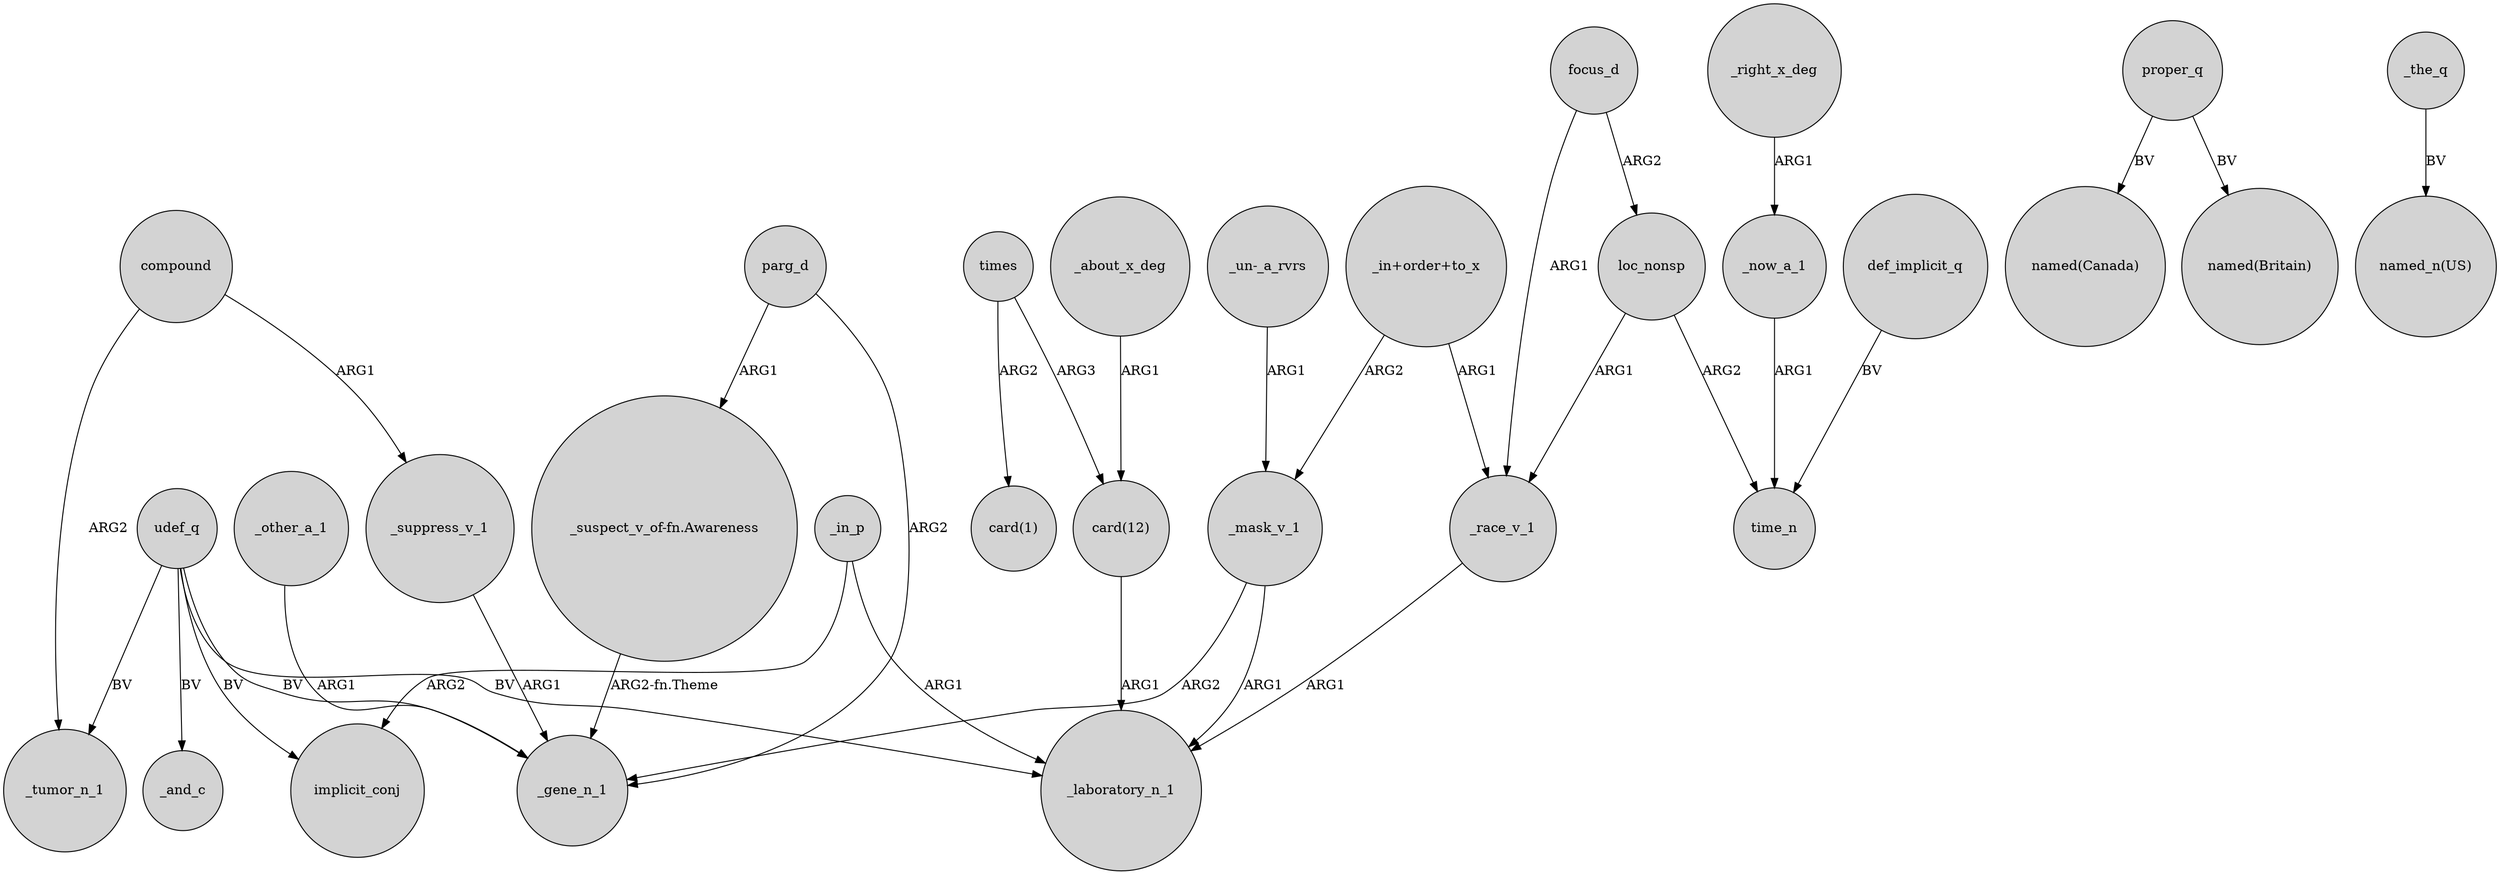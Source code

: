 digraph {
	node [shape=circle style=filled]
	focus_d -> _race_v_1 [label=ARG1]
	focus_d -> loc_nonsp [label=ARG2]
	"_in+order+to_x" -> _race_v_1 [label=ARG1]
	udef_q -> _tumor_n_1 [label=BV]
	compound -> _suppress_v_1 [label=ARG1]
	proper_q -> "named(Canada)" [label=BV]
	"_suspect_v_of-fn.Awareness" -> _gene_n_1 [label="ARG2-fn.Theme"]
	udef_q -> _laboratory_n_1 [label=BV]
	_mask_v_1 -> _laboratory_n_1 [label=ARG1]
	_mask_v_1 -> _gene_n_1 [label=ARG2]
	_race_v_1 -> _laboratory_n_1 [label=ARG1]
	loc_nonsp -> _race_v_1 [label=ARG1]
	"_un-_a_rvrs" -> _mask_v_1 [label=ARG1]
	udef_q -> implicit_conj [label=BV]
	_in_p -> _laboratory_n_1 [label=ARG1]
	_suppress_v_1 -> _gene_n_1 [label=ARG1]
	loc_nonsp -> time_n [label=ARG2]
	_the_q -> "named_n(US)" [label=BV]
	udef_q -> _gene_n_1 [label=BV]
	_other_a_1 -> _gene_n_1 [label=ARG1]
	_about_x_deg -> "card(12)" [label=ARG1]
	parg_d -> "_suspect_v_of-fn.Awareness" [label=ARG1]
	parg_d -> _gene_n_1 [label=ARG2]
	"_in+order+to_x" -> _mask_v_1 [label=ARG2]
	_right_x_deg -> _now_a_1 [label=ARG1]
	times -> "card(1)" [label=ARG2]
	"card(12)" -> _laboratory_n_1 [label=ARG1]
	_now_a_1 -> time_n [label=ARG1]
	_in_p -> implicit_conj [label=ARG2]
	compound -> _tumor_n_1 [label=ARG2]
	udef_q -> _and_c [label=BV]
	times -> "card(12)" [label=ARG3]
	def_implicit_q -> time_n [label=BV]
	proper_q -> "named(Britain)" [label=BV]
}
